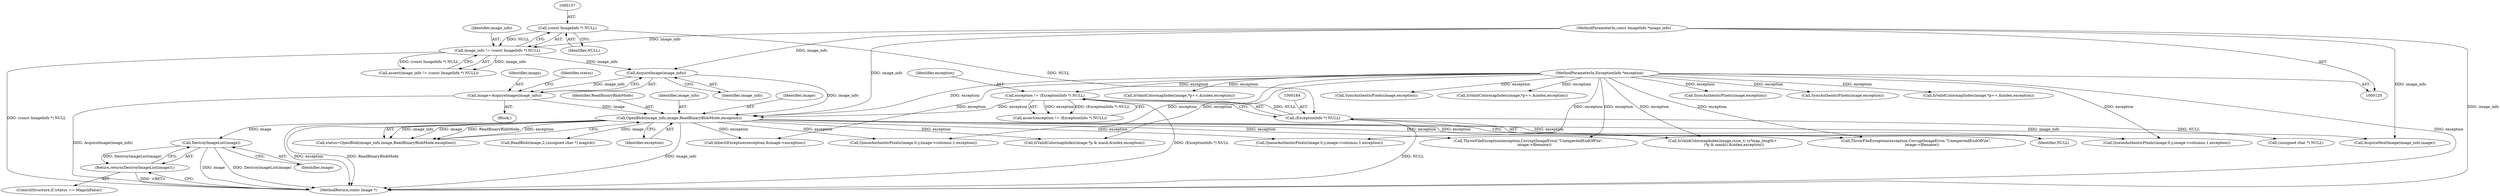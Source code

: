digraph "0_ImageMagick_73fb0aac5b958521e1511e179ecc0ad49f70ebaf@pointer" {
"1000208" [label="(Call,DestroyImageList(image))"];
"1000198" [label="(Call,OpenBlob(image_info,image,ReadBinaryBlobMode,exception))"];
"1000194" [label="(Call,AcquireImage(image_info))"];
"1000154" [label="(Call,image_info != (const ImageInfo *) NULL)"];
"1000121" [label="(MethodParameterIn,const ImageInfo *image_info)"];
"1000156" [label="(Call,(const ImageInfo *) NULL)"];
"1000192" [label="(Call,image=AcquireImage(image_info))"];
"1000181" [label="(Call,exception != (ExceptionInfo *) NULL)"];
"1000122" [label="(MethodParameterIn,ExceptionInfo *exception)"];
"1000183" [label="(Call,(ExceptionInfo *) NULL)"];
"1000207" [label="(Return,return(DestroyImageList(image));)"];
"1000180" [label="(Call,assert(exception != (ExceptionInfo *) NULL))"];
"1000201" [label="(Identifier,ReadBinaryBlobMode)"];
"1000411" [label="(Call,ThrowFileException(exception,CorruptImageError,\"UnexpectedEndOfFile\",\n          image->filename))"];
"1001641" [label="(Call,QueueAuthenticPixels(image,0,y,image->columns,1,exception))"];
"1000123" [label="(Block,)"];
"1001215" [label="(Call,IsValidColormapIndex(image,(size_t) (x*map_length+\n                    (*p & mask)),&index,exception))"];
"1000193" [label="(Identifier,image)"];
"1001547" [label="(Call,QueueAuthenticPixels(image,0,y,image->columns,1,exception))"];
"1000199" [label="(Identifier,image_info)"];
"1000196" [label="(Call,status=OpenBlob(image_info,image,ReadBinaryBlobMode,exception))"];
"1000181" [label="(Call,exception != (ExceptionInfo *) NULL)"];
"1001936" [label="(MethodReturn,static Image *)"];
"1000212" [label="(Call,ReadBlob(image,2,(unsigned char *) magick))"];
"1000600" [label="(Call,InheritException(exception,&image->exception))"];
"1000209" [label="(Identifier,image)"];
"1000198" [label="(Call,OpenBlob(image_info,image,ReadBinaryBlobMode,exception))"];
"1000200" [label="(Identifier,image)"];
"1000195" [label="(Identifier,image_info)"];
"1000207" [label="(Return,return(DestroyImageList(image));)"];
"1001160" [label="(Call,IsValidColormapIndex(image,*p & mask,&index,exception))"];
"1000156" [label="(Call,(const ImageInfo *) NULL)"];
"1000185" [label="(Identifier,NULL)"];
"1000203" [label="(ControlStructure,if (status == MagickFalse))"];
"1000194" [label="(Call,AcquireImage(image_info))"];
"1001356" [label="(Call,SyncAuthenticPixels(image,exception))"];
"1000208" [label="(Call,DestroyImageList(image))"];
"1000421" [label="(Call,(unsigned char *) NULL)"];
"1000192" [label="(Call,image=AcquireImage(image_info))"];
"1000158" [label="(Identifier,NULL)"];
"1001589" [label="(Call,SyncAuthenticPixels(image,exception))"];
"1001719" [label="(Call,IsValidColormapIndex(image,*p++,&index,exception))"];
"1000197" [label="(Identifier,status)"];
"1001696" [label="(Call,IsValidColormapIndex(image,*p++,&index,exception))"];
"1000182" [label="(Identifier,exception)"];
"1000202" [label="(Identifier,exception)"];
"1000153" [label="(Call,assert(image_info != (const ImageInfo *) NULL))"];
"1000121" [label="(MethodParameterIn,const ImageInfo *image_info)"];
"1001759" [label="(Call,SyncAuthenticPixels(image,exception))"];
"1000183" [label="(Call,(ExceptionInfo *) NULL)"];
"1000155" [label="(Identifier,image_info)"];
"1001673" [label="(Call,IsValidColormapIndex(image,*p++,&index,exception))"];
"1000122" [label="(MethodParameterIn,ExceptionInfo *exception)"];
"1001882" [label="(Call,AcquireNextImage(image_info,image))"];
"1001829" [label="(Call,ThrowFileException(exception,CorruptImageError,\"UnexpectedEndOfFile\",\n          image->filename))"];
"1000154" [label="(Call,image_info != (const ImageInfo *) NULL)"];
"1001292" [label="(Call,QueueAuthenticPixels(image,0,y,image->columns,1,exception))"];
"1000208" -> "1000207"  [label="AST: "];
"1000208" -> "1000209"  [label="CFG: "];
"1000209" -> "1000208"  [label="AST: "];
"1000207" -> "1000208"  [label="CFG: "];
"1000208" -> "1001936"  [label="DDG: image"];
"1000208" -> "1001936"  [label="DDG: DestroyImageList(image)"];
"1000208" -> "1000207"  [label="DDG: DestroyImageList(image)"];
"1000198" -> "1000208"  [label="DDG: image"];
"1000198" -> "1000196"  [label="AST: "];
"1000198" -> "1000202"  [label="CFG: "];
"1000199" -> "1000198"  [label="AST: "];
"1000200" -> "1000198"  [label="AST: "];
"1000201" -> "1000198"  [label="AST: "];
"1000202" -> "1000198"  [label="AST: "];
"1000196" -> "1000198"  [label="CFG: "];
"1000198" -> "1001936"  [label="DDG: ReadBinaryBlobMode"];
"1000198" -> "1001936"  [label="DDG: image_info"];
"1000198" -> "1001936"  [label="DDG: exception"];
"1000198" -> "1000196"  [label="DDG: image_info"];
"1000198" -> "1000196"  [label="DDG: image"];
"1000198" -> "1000196"  [label="DDG: ReadBinaryBlobMode"];
"1000198" -> "1000196"  [label="DDG: exception"];
"1000194" -> "1000198"  [label="DDG: image_info"];
"1000121" -> "1000198"  [label="DDG: image_info"];
"1000192" -> "1000198"  [label="DDG: image"];
"1000181" -> "1000198"  [label="DDG: exception"];
"1000122" -> "1000198"  [label="DDG: exception"];
"1000198" -> "1000212"  [label="DDG: image"];
"1000198" -> "1000411"  [label="DDG: exception"];
"1000198" -> "1000600"  [label="DDG: exception"];
"1000198" -> "1001160"  [label="DDG: exception"];
"1000198" -> "1001215"  [label="DDG: exception"];
"1000198" -> "1001292"  [label="DDG: exception"];
"1000198" -> "1001547"  [label="DDG: exception"];
"1000198" -> "1001641"  [label="DDG: exception"];
"1000198" -> "1001829"  [label="DDG: exception"];
"1000198" -> "1001882"  [label="DDG: image_info"];
"1000194" -> "1000192"  [label="AST: "];
"1000194" -> "1000195"  [label="CFG: "];
"1000195" -> "1000194"  [label="AST: "];
"1000192" -> "1000194"  [label="CFG: "];
"1000194" -> "1000192"  [label="DDG: image_info"];
"1000154" -> "1000194"  [label="DDG: image_info"];
"1000121" -> "1000194"  [label="DDG: image_info"];
"1000154" -> "1000153"  [label="AST: "];
"1000154" -> "1000156"  [label="CFG: "];
"1000155" -> "1000154"  [label="AST: "];
"1000156" -> "1000154"  [label="AST: "];
"1000153" -> "1000154"  [label="CFG: "];
"1000154" -> "1001936"  [label="DDG: (const ImageInfo *) NULL"];
"1000154" -> "1000153"  [label="DDG: image_info"];
"1000154" -> "1000153"  [label="DDG: (const ImageInfo *) NULL"];
"1000121" -> "1000154"  [label="DDG: image_info"];
"1000156" -> "1000154"  [label="DDG: NULL"];
"1000121" -> "1000120"  [label="AST: "];
"1000121" -> "1001936"  [label="DDG: image_info"];
"1000121" -> "1001882"  [label="DDG: image_info"];
"1000156" -> "1000158"  [label="CFG: "];
"1000157" -> "1000156"  [label="AST: "];
"1000158" -> "1000156"  [label="AST: "];
"1000156" -> "1000183"  [label="DDG: NULL"];
"1000192" -> "1000123"  [label="AST: "];
"1000193" -> "1000192"  [label="AST: "];
"1000197" -> "1000192"  [label="CFG: "];
"1000192" -> "1001936"  [label="DDG: AcquireImage(image_info)"];
"1000181" -> "1000180"  [label="AST: "];
"1000181" -> "1000183"  [label="CFG: "];
"1000182" -> "1000181"  [label="AST: "];
"1000183" -> "1000181"  [label="AST: "];
"1000180" -> "1000181"  [label="CFG: "];
"1000181" -> "1001936"  [label="DDG: (ExceptionInfo *) NULL"];
"1000181" -> "1000180"  [label="DDG: exception"];
"1000181" -> "1000180"  [label="DDG: (ExceptionInfo *) NULL"];
"1000122" -> "1000181"  [label="DDG: exception"];
"1000183" -> "1000181"  [label="DDG: NULL"];
"1000122" -> "1000120"  [label="AST: "];
"1000122" -> "1001936"  [label="DDG: exception"];
"1000122" -> "1000411"  [label="DDG: exception"];
"1000122" -> "1000600"  [label="DDG: exception"];
"1000122" -> "1001160"  [label="DDG: exception"];
"1000122" -> "1001215"  [label="DDG: exception"];
"1000122" -> "1001292"  [label="DDG: exception"];
"1000122" -> "1001356"  [label="DDG: exception"];
"1000122" -> "1001547"  [label="DDG: exception"];
"1000122" -> "1001589"  [label="DDG: exception"];
"1000122" -> "1001641"  [label="DDG: exception"];
"1000122" -> "1001673"  [label="DDG: exception"];
"1000122" -> "1001696"  [label="DDG: exception"];
"1000122" -> "1001719"  [label="DDG: exception"];
"1000122" -> "1001759"  [label="DDG: exception"];
"1000122" -> "1001829"  [label="DDG: exception"];
"1000183" -> "1000185"  [label="CFG: "];
"1000184" -> "1000183"  [label="AST: "];
"1000185" -> "1000183"  [label="AST: "];
"1000183" -> "1001936"  [label="DDG: NULL"];
"1000183" -> "1000421"  [label="DDG: NULL"];
"1000207" -> "1000203"  [label="AST: "];
"1001936" -> "1000207"  [label="CFG: "];
"1000207" -> "1001936"  [label="DDG: <RET>"];
}
